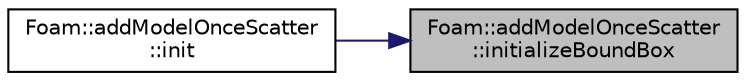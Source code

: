 digraph "Foam::addModelOnceScatter::initializeBoundBox"
{
 // LATEX_PDF_SIZE
  edge [fontname="Helvetica",fontsize="10",labelfontname="Helvetica",labelfontsize="10"];
  node [fontname="Helvetica",fontsize="10",shape=record];
  rankdir="RL";
  Node1 [label="Foam::addModelOnceScatter\l::initializeBoundBox",height=0.2,width=0.4,color="black", fillcolor="grey75", style="filled", fontcolor="black",tooltip=" "];
  Node1 -> Node2 [dir="back",color="midnightblue",fontsize="10",style="solid",fontname="Helvetica"];
  Node2 [label="Foam::addModelOnceScatter\l::init",height=0.2,width=0.4,color="black", fillcolor="white", style="filled",URL="$classFoam_1_1addModelOnceScatter.html#a074b302b73f714be7bd6c9c0544cd514",tooltip=" "];
}
